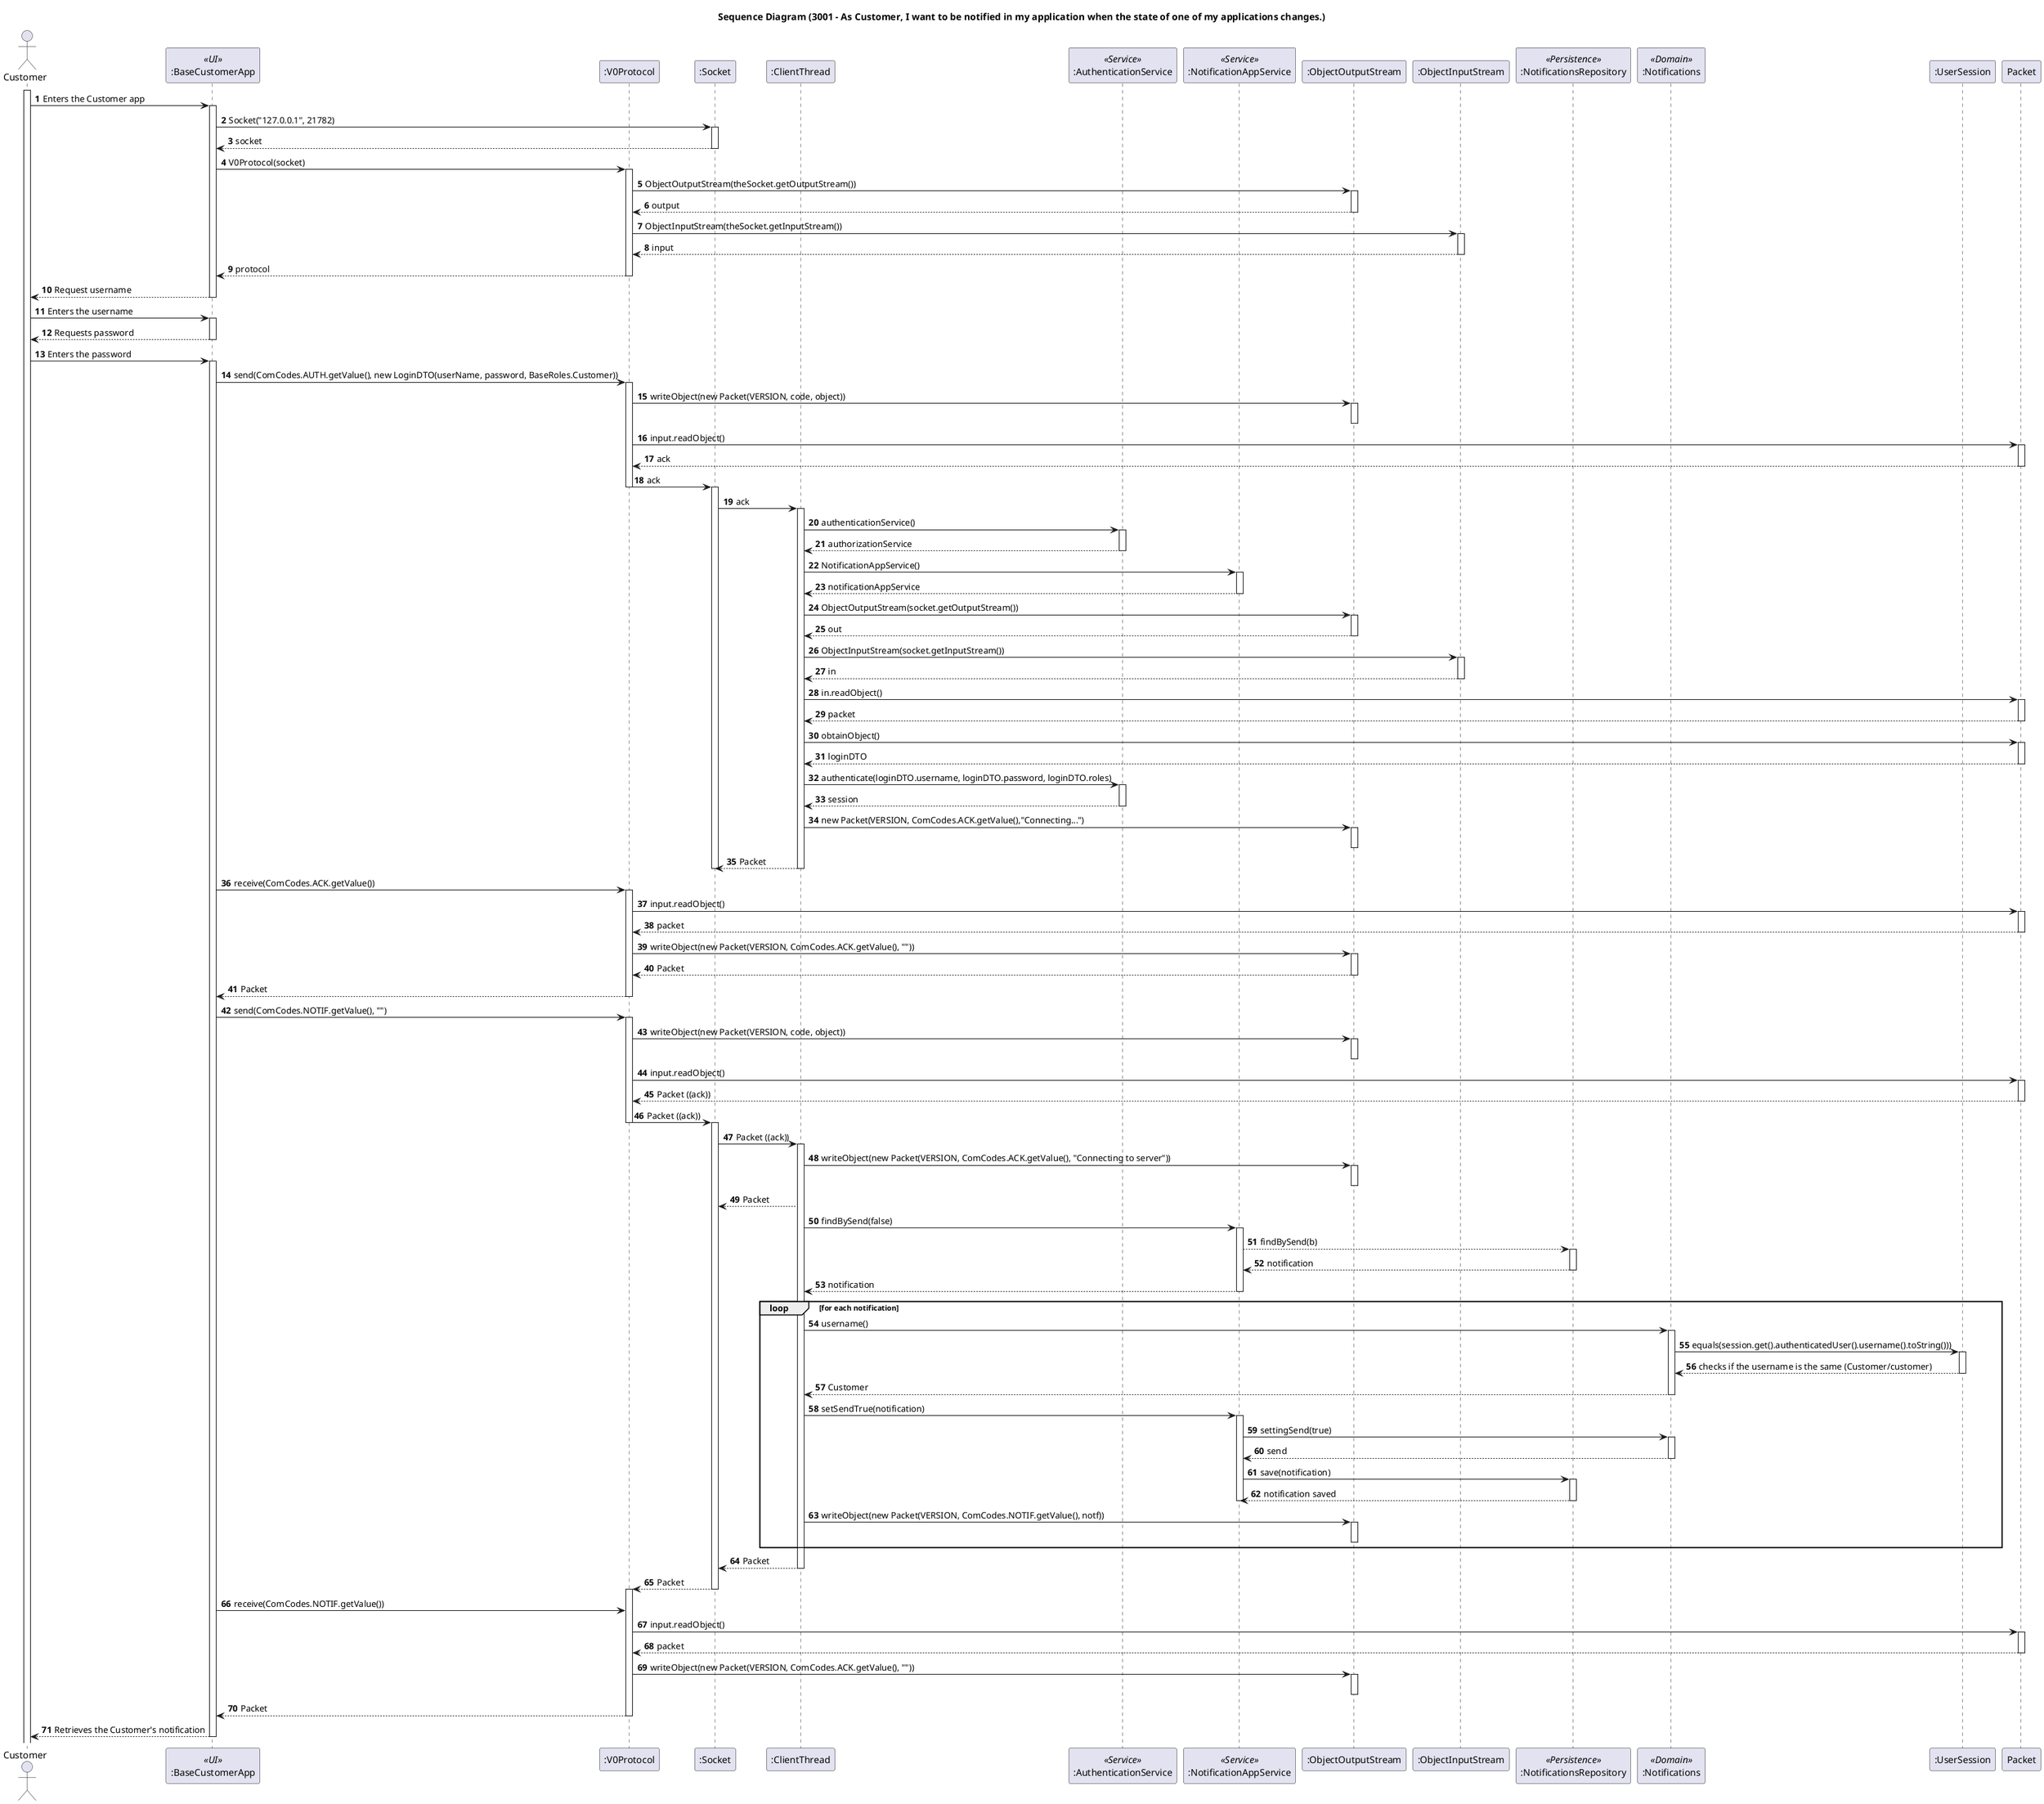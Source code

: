 @startuml

autonumber
title Sequence Diagram (3001 - As Customer, I want to be notified in my application when the state of one of my applications changes.)

actor Customer as Customer
participant BaseCustomerApp as ":BaseCustomerApp" <<UI>>
participant V0Protocol as ":V0Protocol"
participant Socket as ":Socket"
participant ClientThread as ":ClientThread"
participant AuthenticationService as ":AuthenticationService" <<Service>>
participant NotificationAppService as ":NotificationAppService" <<Service>>
participant ObjectOutputStream as ":ObjectOutputStream"
participant ObjectInputStream as ":ObjectInputStream"
participant NotificationsRepository as ":NotificationsRepository" <<Persistence>>
participant Notifications as ":Notifications" <<Domain>>
participant UserSession as ":UserSession"

activate Customer
Customer -> BaseCustomerApp: Enters the Customer app
activate BaseCustomerApp
BaseCustomerApp-> Socket: Socket("127.0.0.1", 21782)
activate Socket
Socket --> BaseCustomerApp: socket
deactivate Socket
BaseCustomerApp->V0Protocol: V0Protocol(socket)
activate V0Protocol
V0Protocol->ObjectOutputStream: ObjectOutputStream(theSocket.getOutputStream())
activate ObjectOutputStream
ObjectOutputStream-->V0Protocol:output
deactivate ObjectOutputStream
V0Protocol->ObjectInputStream: ObjectInputStream(theSocket.getInputStream())
activate ObjectInputStream
ObjectInputStream-->V0Protocol:input
deactivate ObjectInputStream
V0Protocol--> BaseCustomerApp :protocol
deactivate V0Protocol
BaseCustomerApp-->Customer: Request username
deactivate BaseCustomerApp
Customer -> BaseCustomerApp: Enters the username
activate BaseCustomerApp
BaseCustomerApp--> Customer: Requests password
deactivate BaseCustomerApp
Customer->BaseCustomerApp: Enters the password
activate BaseCustomerApp
BaseCustomerApp->V0Protocol:send(ComCodes.AUTH.getValue(), new LoginDTO(userName, password, BaseRoles.Customer))
activate V0Protocol
V0Protocol->ObjectOutputStream:writeObject(new Packet(VERSION, code, object))
activate ObjectOutputStream
deactivate ObjectOutputStream
V0Protocol->Packet: input.readObject()
activate Packet
Packet-->V0Protocol: ack
deactivate Packet
V0Protocol->Socket: ack
deactivate V0Protocol
activate Socket
Socket->ClientThread: ack
activate ClientThread
ClientThread->AuthenticationService:authenticationService()
activate AuthenticationService
AuthenticationService-->ClientThread:authorizationService
deactivate AuthenticationService
ClientThread->NotificationAppService: NotificationAppService()
activate NotificationAppService
NotificationAppService-->ClientThread: notificationAppService
deactivate NotificationAppService
ClientThread->ObjectOutputStream: ObjectOutputStream(socket.getOutputStream())
activate ObjectOutputStream
ObjectOutputStream-->ClientThread: out
deactivate ObjectOutputStream
ClientThread->ObjectInputStream: ObjectInputStream(socket.getInputStream())
activate ObjectInputStream
ObjectInputStream-->ClientThread: in
deactivate ObjectInputStream
ClientThread->Packet: in.readObject()
activate Packet
Packet-->ClientThread: packet
deactivate Packet
ClientThread->Packet: obtainObject()
activate Packet
Packet-->ClientThread: loginDTO
deactivate Packet
ClientThread->AuthenticationService: authenticate(loginDTO.username, loginDTO.password, loginDTO.roles)
activate AuthenticationService
AuthenticationService-->ClientThread: session
deactivate AuthenticationService
ClientThread->ObjectOutputStream: new Packet(VERSION, ComCodes.ACK.getValue(),"Connecting...")
activate ObjectOutputStream
deactivate ObjectOutputStream
ClientThread-->Socket: Packet
deactivate ClientThread
deactivate Socket
BaseCustomerApp->V0Protocol:receive(ComCodes.ACK.getValue())
activate V0Protocol
V0Protocol->Packet: input.readObject()
activate Packet
Packet-->V0Protocol: packet
deactivate Packet
V0Protocol->ObjectOutputStream: writeObject(new Packet(VERSION, ComCodes.ACK.getValue(), ""))
activate ObjectOutputStream
ObjectOutputStream-->V0Protocol: Packet
deactivate ObjectOutputStream
V0Protocol-->BaseCustomerApp: Packet
deactivate V0Protocol
BaseCustomerApp->V0Protocol:send(ComCodes.NOTIF.getValue(), "")
activate V0Protocol
V0Protocol->ObjectOutputStream: writeObject(new Packet(VERSION, code, object))
activate ObjectOutputStream
deactivate ObjectOutputStream
V0Protocol->Packet: input.readObject()
activate Packet
Packet-->V0Protocol:Packet ((ack))
deactivate Packet
V0Protocol->Socket: Packet ((ack))
deactivate V0Protocol
activate Socket
Socket->ClientThread: Packet ((ack))
activate ClientThread
ClientThread->ObjectOutputStream: writeObject(new Packet(VERSION, ComCodes.ACK.getValue(), "Connecting to server"))
activate ObjectOutputStream
deactivate ObjectOutputStream
ClientThread-->Socket: Packet
ClientThread->NotificationAppService: findBySend(false)
activate NotificationAppService
NotificationAppService-->NotificationsRepository:findBySend(b)
activate NotificationsRepository
NotificationsRepository-->NotificationAppService: notification
deactivate NotificationsRepository
NotificationAppService-->ClientThread: notification
deactivate NotificationAppService
loop for each notification
ClientThread->Notifications:username()
activate Notifications
Notifications->UserSession: equals(session.get().authenticatedUser().username().toString()))
activate UserSession
UserSession-->Notifications: checks if the username is the same (Customer/customer)
deactivate UserSession
Notifications-->ClientThread: Customer
deactivate Notifications
ClientThread->NotificationAppService: setSendTrue(notification)
activate NotificationAppService
NotificationAppService->Notifications:settingSend(true)
activate Notifications
Notifications-->NotificationAppService:send
deactivate Notifications
NotificationAppService->NotificationsRepository:save(notification)
activate NotificationsRepository
NotificationsRepository-->NotificationAppService: notification saved
deactivate NotificationsRepository
deactivate NotificationAppService
ClientThread ->ObjectOutputStream: writeObject(new Packet(VERSION, ComCodes.NOTIF.getValue(), notf))
activate ObjectOutputStream
deactivate ObjectOutputStream
end loop
ClientThread-->Socket: Packet
deactivate ClientThread
Socket-->V0Protocol: Packet
deactivate Socket
activate V0Protocol

BaseCustomerApp -> V0Protocol: receive(ComCodes.NOTIF.getValue())
V0Protocol->Packet: input.readObject()
activate Packet
Packet --> V0Protocol: packet
deactivate Packet
V0Protocol-> ObjectOutputStream: writeObject(new Packet(VERSION, ComCodes.ACK.getValue(), ""))
activate ObjectOutputStream
deactivate ObjectOutputStream
V0Protocol-->BaseCustomerApp: Packet
deactivate V0Protocol
BaseCustomerApp --> Customer: Retrieves the Customer's notification
deactivate BaseCustomerApp

@enduml